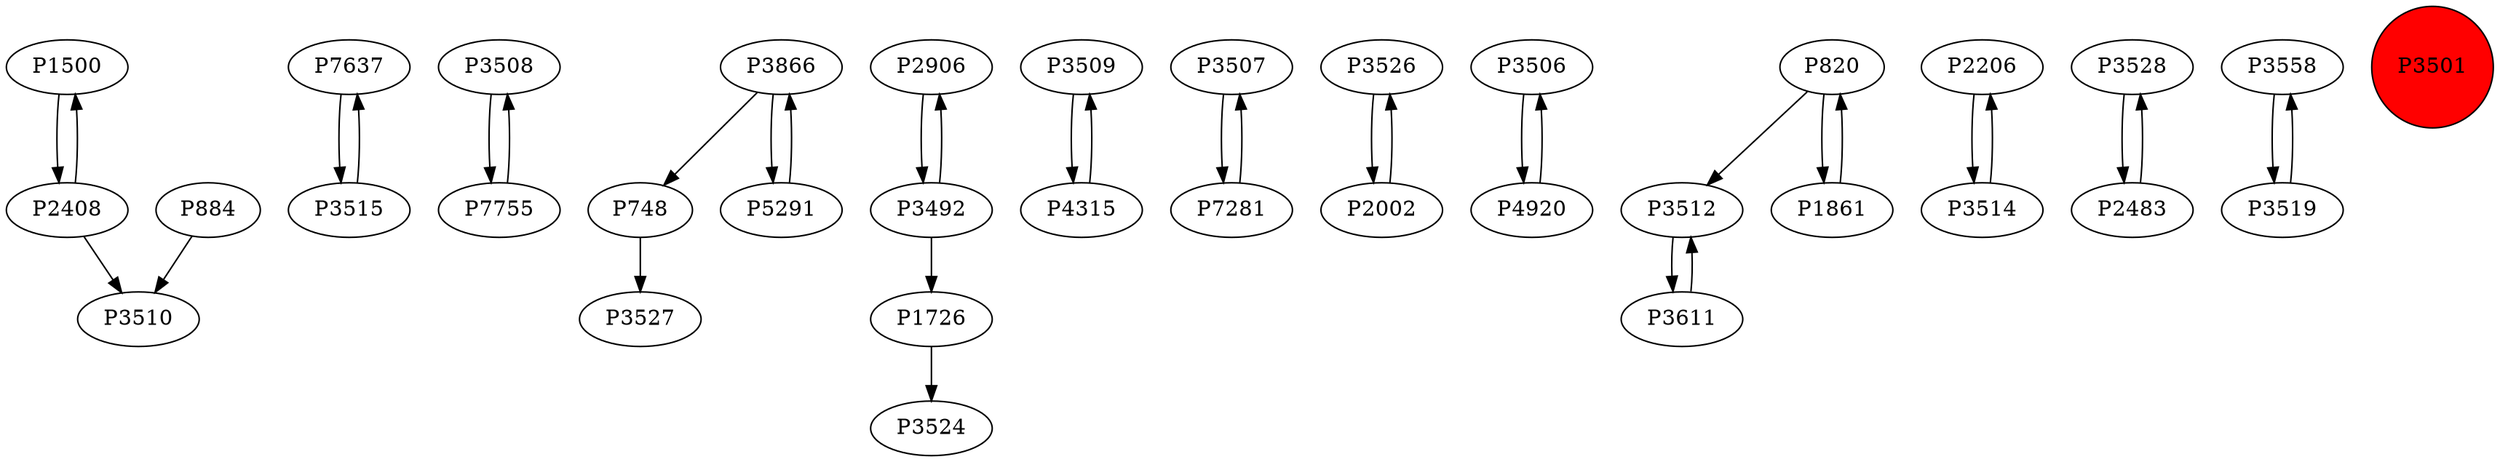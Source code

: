 digraph {
	P1500 -> P2408
	P7637 -> P3515
	P3508 -> P7755
	P3866 -> P748
	P2906 -> P3492
	P3509 -> P4315
	P3507 -> P7281
	P1726 -> P3524
	P748 -> P3527
	P3526 -> P2002
	P4315 -> P3509
	P3515 -> P7637
	P3866 -> P5291
	P3506 -> P4920
	P5291 -> P3866
	P820 -> P3512
	P4920 -> P3506
	P2408 -> P3510
	P3512 -> P3611
	P2408 -> P1500
	P2206 -> P3514
	P7755 -> P3508
	P1861 -> P820
	P2002 -> P3526
	P7281 -> P3507
	P3492 -> P2906
	P3514 -> P2206
	P3528 -> P2483
	P2483 -> P3528
	P884 -> P3510
	P820 -> P1861
	P3558 -> P3519
	P3492 -> P1726
	P3611 -> P3512
	P3519 -> P3558
	P3501 [shape=circle]
	P3501 [style=filled]
	P3501 [fillcolor=red]
}
